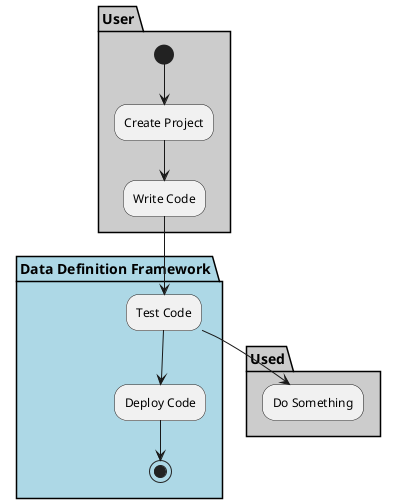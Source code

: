 @startuml

partition "Data Definition Framework" {

}

partition User #cccccc {
  (*) --> "Create Project"
  --> "Write Code"
}

partition "Data Definition Framework" #lightblue {
  "Write Code" --> "Test Code"
  "Test Code" --> "Deploy Code"
  "Deploy Code" --> (*)
}

partition Used #cccccc {
  "Test Code" --> "Do Something"
}

@enduml
